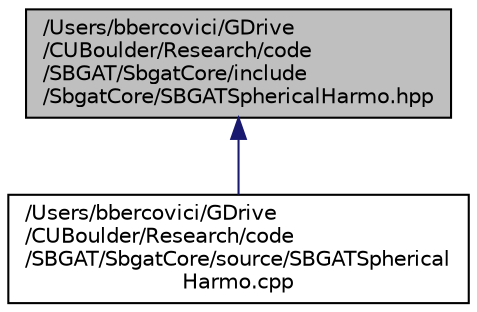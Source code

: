 digraph "/Users/bbercovici/GDrive/CUBoulder/Research/code/SBGAT/SbgatCore/include/SbgatCore/SBGATSphericalHarmo.hpp"
{
  edge [fontname="Helvetica",fontsize="10",labelfontname="Helvetica",labelfontsize="10"];
  node [fontname="Helvetica",fontsize="10",shape=record];
  Node4 [label="/Users/bbercovici/GDrive\l/CUBoulder/Research/code\l/SBGAT/SbgatCore/include\l/SbgatCore/SBGATSphericalHarmo.hpp",height=0.2,width=0.4,color="black", fillcolor="grey75", style="filled", fontcolor="black"];
  Node4 -> Node5 [dir="back",color="midnightblue",fontsize="10",style="solid",fontname="Helvetica"];
  Node5 [label="/Users/bbercovici/GDrive\l/CUBoulder/Research/code\l/SBGAT/SbgatCore/source/SBGATSpherical\lHarmo.cpp",height=0.2,width=0.4,color="black", fillcolor="white", style="filled",URL="$_s_b_g_a_t_spherical_harmo_8cpp.html"];
}
